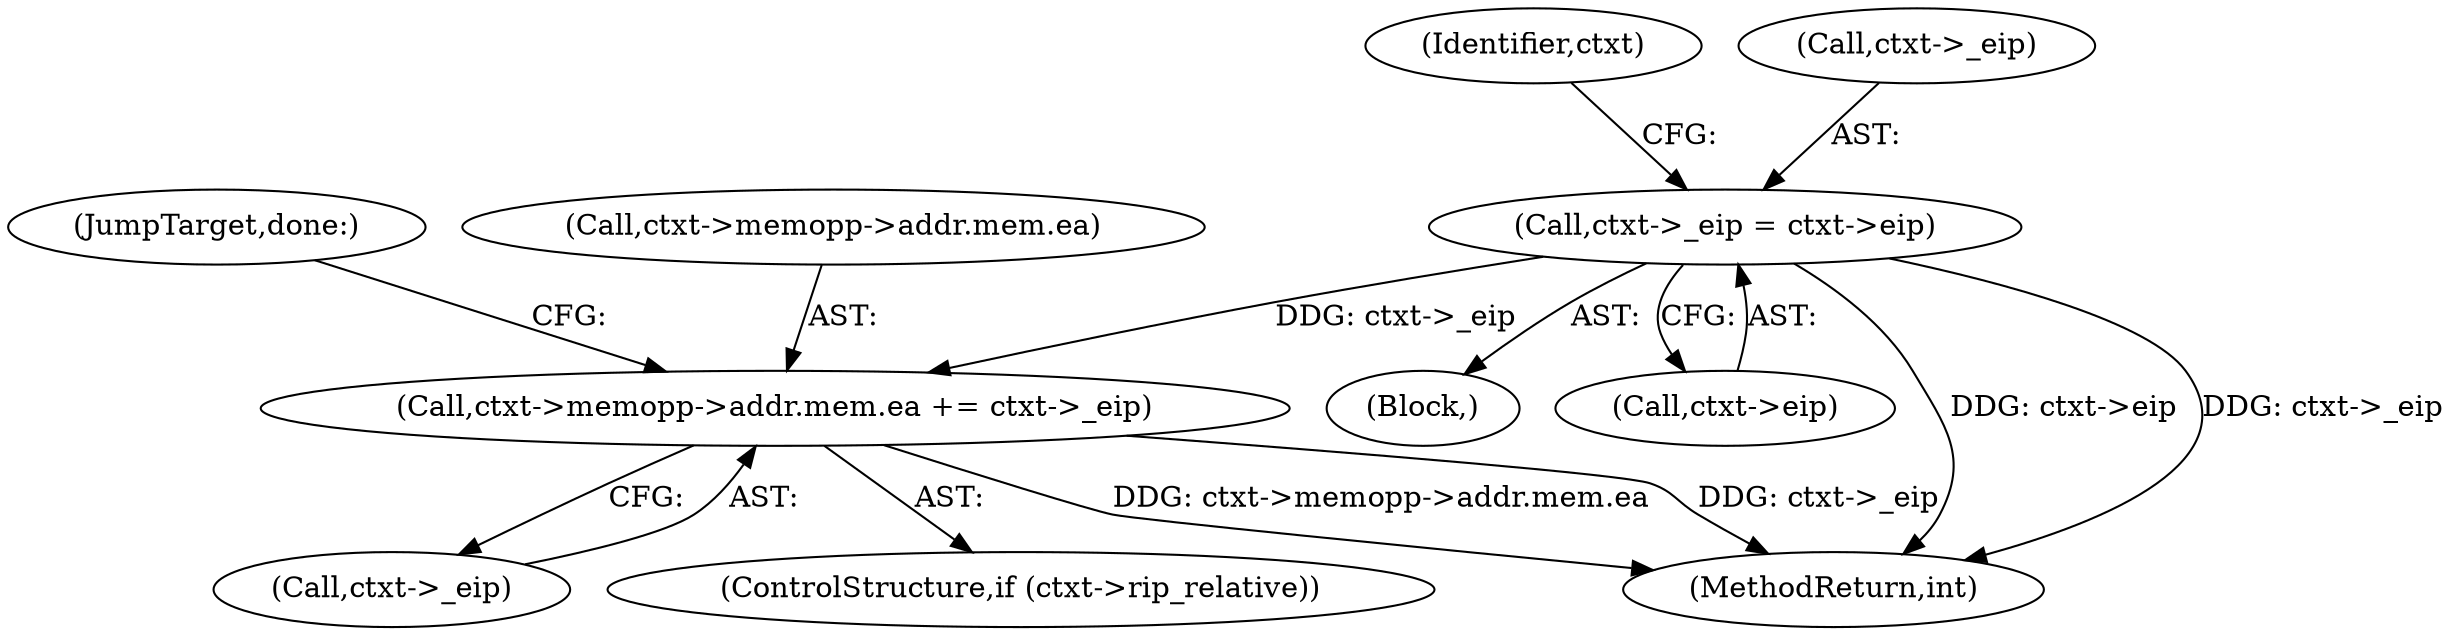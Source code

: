 digraph "0_linux_a430c9166312e1aa3d80bce32374233bdbfeba32@pointer" {
"1000169" [label="(Call,ctxt->_eip = ctxt->eip)"];
"1000996" [label="(Call,ctxt->memopp->addr.mem.ea += ctxt->_eip)"];
"1000133" [label="(Block,)"];
"1001009" [label="(JumpTarget,done:)"];
"1001006" [label="(Call,ctxt->_eip)"];
"1000992" [label="(ControlStructure,if (ctxt->rip_relative))"];
"1000169" [label="(Call,ctxt->_eip = ctxt->eip)"];
"1000179" [label="(Identifier,ctxt)"];
"1000996" [label="(Call,ctxt->memopp->addr.mem.ea += ctxt->_eip)"];
"1000173" [label="(Call,ctxt->eip)"];
"1001017" [label="(MethodReturn,int)"];
"1000997" [label="(Call,ctxt->memopp->addr.mem.ea)"];
"1000170" [label="(Call,ctxt->_eip)"];
"1000169" -> "1000133"  [label="AST: "];
"1000169" -> "1000173"  [label="CFG: "];
"1000170" -> "1000169"  [label="AST: "];
"1000173" -> "1000169"  [label="AST: "];
"1000179" -> "1000169"  [label="CFG: "];
"1000169" -> "1001017"  [label="DDG: ctxt->eip"];
"1000169" -> "1001017"  [label="DDG: ctxt->_eip"];
"1000169" -> "1000996"  [label="DDG: ctxt->_eip"];
"1000996" -> "1000992"  [label="AST: "];
"1000996" -> "1001006"  [label="CFG: "];
"1000997" -> "1000996"  [label="AST: "];
"1001006" -> "1000996"  [label="AST: "];
"1001009" -> "1000996"  [label="CFG: "];
"1000996" -> "1001017"  [label="DDG: ctxt->memopp->addr.mem.ea"];
"1000996" -> "1001017"  [label="DDG: ctxt->_eip"];
}
